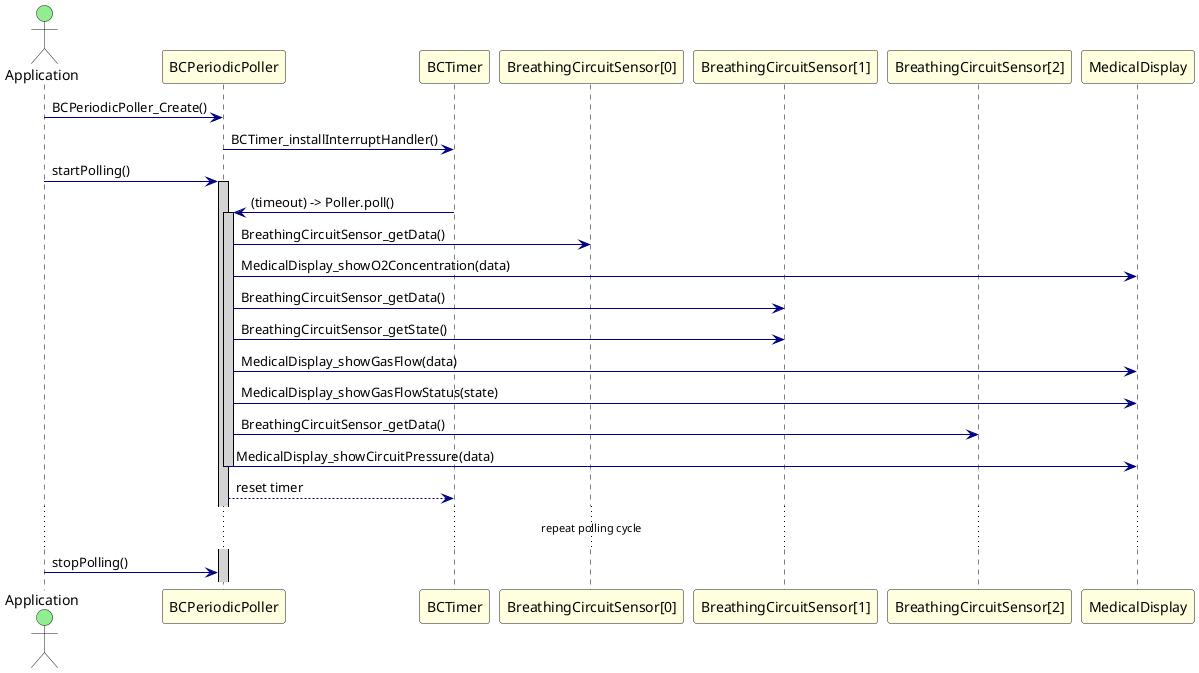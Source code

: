 @startuml PollingPattern_SequenceDiagram

skinparam sequence {
    ActorBackgroundColor LightGreen
    ParticipantBackgroundColor LightYellow
    LifeLineBorderColor Black
    LifeLineBackgroundColor LightGray
    ArrowColor Navy
}

actor Application
participant "BCPeriodicPoller" as Poller
participant "BCTimer" as Timer
participant "BreathingCircuitSensor[0]" as Sensor0
participant "BreathingCircuitSensor[1]" as Sensor1
participant "BreathingCircuitSensor[2]" as Sensor2
participant "MedicalDisplay" as Display

Application -> Poller : BCPeriodicPoller_Create()
Poller -> Timer : BCTimer_installInterruptHandler()
Application -> Poller : startPolling()
activate Poller
Timer -> Poller : (timeout) -> Poller.poll()
activate Poller
Poller -> Sensor0 : BreathingCircuitSensor_getData()
Poller -> Display : MedicalDisplay_showO2Concentration(data)
Poller -> Sensor1 : BreathingCircuitSensor_getData()
Poller -> Sensor1 : BreathingCircuitSensor_getState()
Poller -> Display : MedicalDisplay_showGasFlow(data)
Poller -> Display : MedicalDisplay_showGasFlowStatus(state)
Poller -> Sensor2 : BreathingCircuitSensor_getData()
Poller -> Display : MedicalDisplay_showCircuitPressure(data)
deactivate Poller
Timer <-- Poller : reset timer
...repeat polling cycle...
Application -> Poller : stopPolling()
deactivate Timer

@enduml